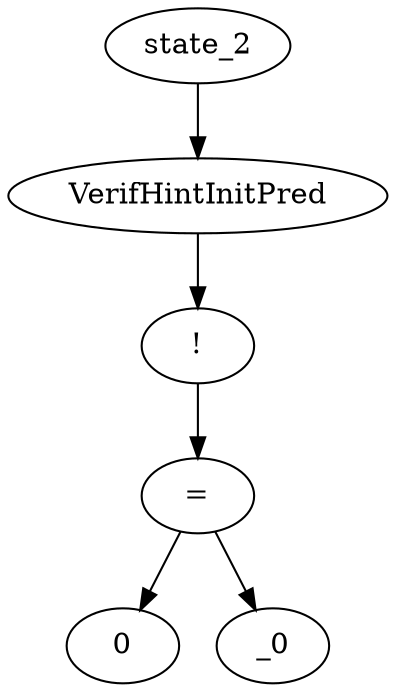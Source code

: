 digraph dag {
0 [label="state_2"];
1 [label="VerifHintInitPred"];
2 [label="!"];
3 [label="="];
4 [label="0"];
5 [label="_0"];
"0" -> "1"[label=""]
"1" -> "2"[label=""]
"2" -> "3"[label=""]
"3" -> "5"[label=""]
"3" -> "4"[label=""]
}

